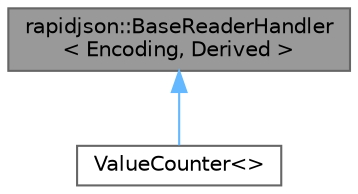 digraph "rapidjson::BaseReaderHandler&lt; Encoding, Derived &gt;"
{
 // LATEX_PDF_SIZE
  bgcolor="transparent";
  edge [fontname=Helvetica,fontsize=10,labelfontname=Helvetica,labelfontsize=10];
  node [fontname=Helvetica,fontsize=10,shape=box,height=0.2,width=0.4];
  Node1 [id="Node000001",label="rapidjson::BaseReaderHandler\l\< Encoding, Derived \>",height=0.2,width=0.4,color="gray40", fillcolor="grey60", style="filled", fontcolor="black",tooltip="Default implementation of Handler."];
  Node1 -> Node2 [id="edge1_Node000001_Node000002",dir="back",color="steelblue1",style="solid",tooltip=" "];
  Node2 [id="Node000002",label="ValueCounter\<\>",height=0.2,width=0.4,color="gray40", fillcolor="white", style="filled",URL="$struct_value_counter.html",tooltip=" "];
}
